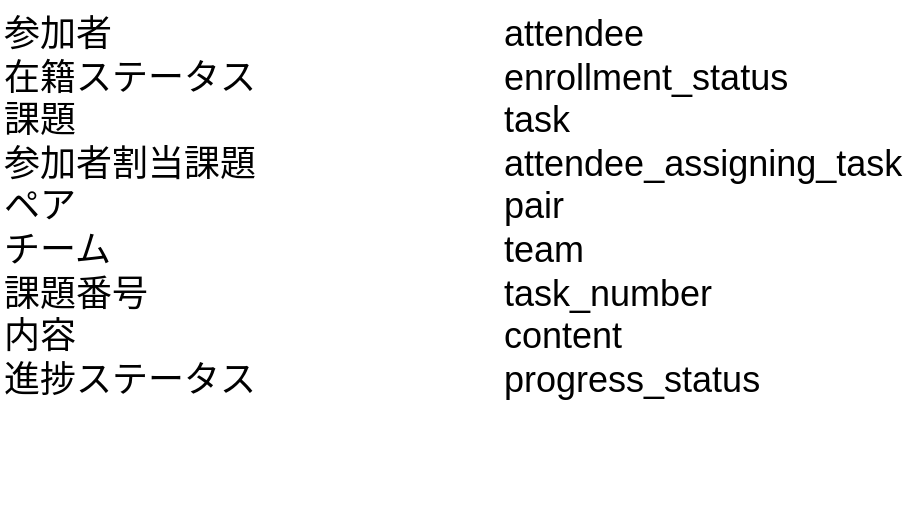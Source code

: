 <mxfile>
    <diagram id="E9Q2zmO8a1CzALKpMUC_" name="ページ1">
        <mxGraphModel dx="1302" dy="926" grid="1" gridSize="10" guides="1" tooltips="1" connect="1" arrows="1" fold="1" page="1" pageScale="1" pageWidth="1169" pageHeight="827" math="0" shadow="0">
            <root>
                <mxCell id="0"/>
                <mxCell id="1" parent="0"/>
                <mxCell id="2" value="参加者&#10;在籍ステータス&#10;課題&#10;参加者割当課題&#10;ペア&#10;チーム&#10;課題番号&#10;内容&#10;進捗ステータス" style="text;whiteSpace=wrap;html=1;fontSize=18;" vertex="1" parent="1">
                    <mxGeometry x="280" y="100" width="230" height="220" as="geometry"/>
                </mxCell>
                <mxCell id="3" value="attendee&#10;enrollment_status&#10;task&#10;attendee_assigning_task&#10;pair&#10;team&#10;task_number&#10;content&#10;progress_status" style="text;whiteSpace=wrap;html=1;fontSize=18;" vertex="1" parent="1">
                    <mxGeometry x="530" y="100" width="175" height="260" as="geometry"/>
                </mxCell>
            </root>
        </mxGraphModel>
    </diagram>
</mxfile>